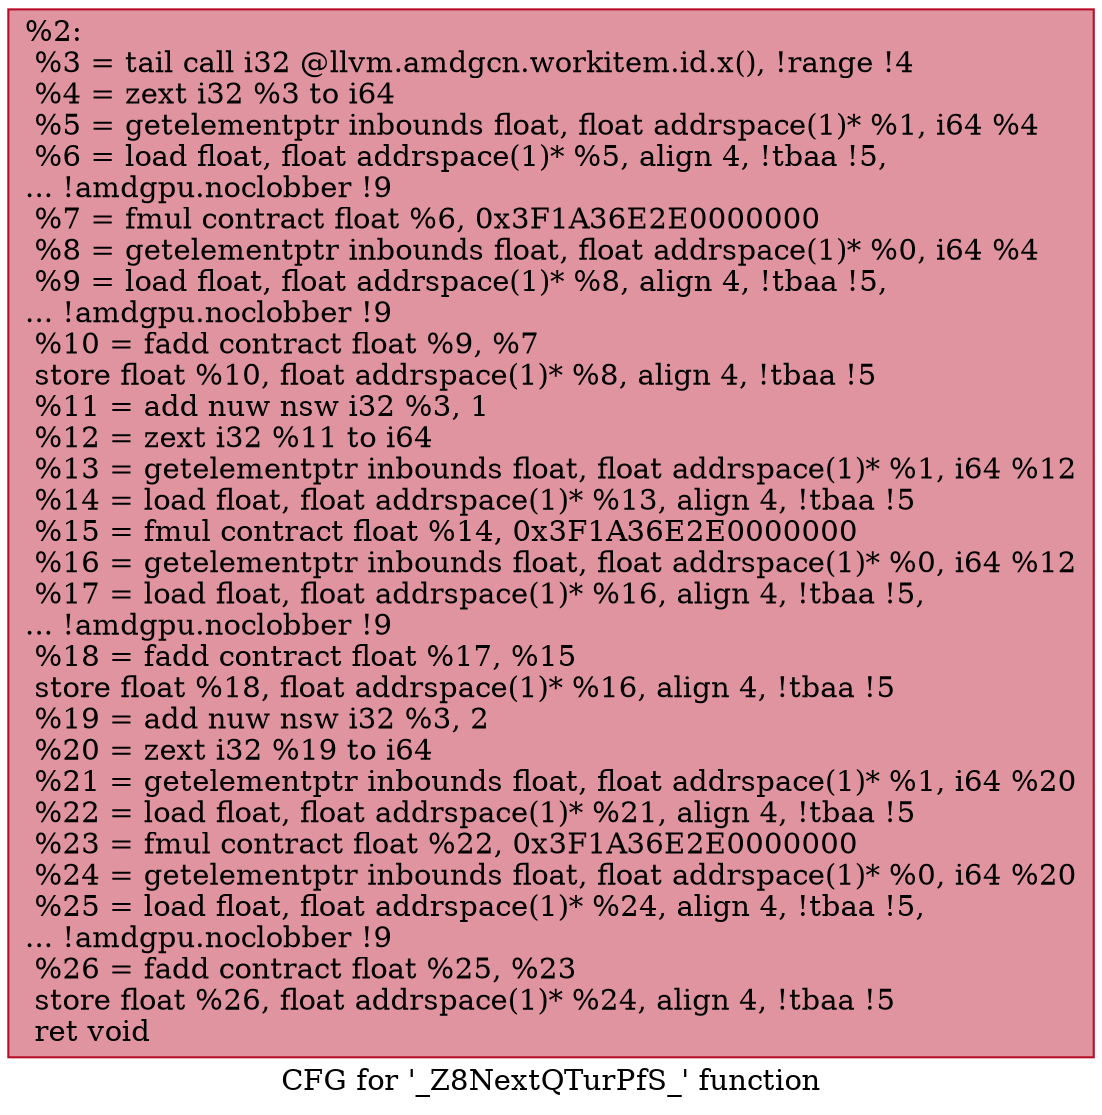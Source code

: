 digraph "CFG for '_Z8NextQTurPfS_' function" {
	label="CFG for '_Z8NextQTurPfS_' function";

	Node0x4543050 [shape=record,color="#b70d28ff", style=filled, fillcolor="#b70d2870",label="{%2:\l  %3 = tail call i32 @llvm.amdgcn.workitem.id.x(), !range !4\l  %4 = zext i32 %3 to i64\l  %5 = getelementptr inbounds float, float addrspace(1)* %1, i64 %4\l  %6 = load float, float addrspace(1)* %5, align 4, !tbaa !5,\l... !amdgpu.noclobber !9\l  %7 = fmul contract float %6, 0x3F1A36E2E0000000\l  %8 = getelementptr inbounds float, float addrspace(1)* %0, i64 %4\l  %9 = load float, float addrspace(1)* %8, align 4, !tbaa !5,\l... !amdgpu.noclobber !9\l  %10 = fadd contract float %9, %7\l  store float %10, float addrspace(1)* %8, align 4, !tbaa !5\l  %11 = add nuw nsw i32 %3, 1\l  %12 = zext i32 %11 to i64\l  %13 = getelementptr inbounds float, float addrspace(1)* %1, i64 %12\l  %14 = load float, float addrspace(1)* %13, align 4, !tbaa !5\l  %15 = fmul contract float %14, 0x3F1A36E2E0000000\l  %16 = getelementptr inbounds float, float addrspace(1)* %0, i64 %12\l  %17 = load float, float addrspace(1)* %16, align 4, !tbaa !5,\l... !amdgpu.noclobber !9\l  %18 = fadd contract float %17, %15\l  store float %18, float addrspace(1)* %16, align 4, !tbaa !5\l  %19 = add nuw nsw i32 %3, 2\l  %20 = zext i32 %19 to i64\l  %21 = getelementptr inbounds float, float addrspace(1)* %1, i64 %20\l  %22 = load float, float addrspace(1)* %21, align 4, !tbaa !5\l  %23 = fmul contract float %22, 0x3F1A36E2E0000000\l  %24 = getelementptr inbounds float, float addrspace(1)* %0, i64 %20\l  %25 = load float, float addrspace(1)* %24, align 4, !tbaa !5,\l... !amdgpu.noclobber !9\l  %26 = fadd contract float %25, %23\l  store float %26, float addrspace(1)* %24, align 4, !tbaa !5\l  ret void\l}"];
}
